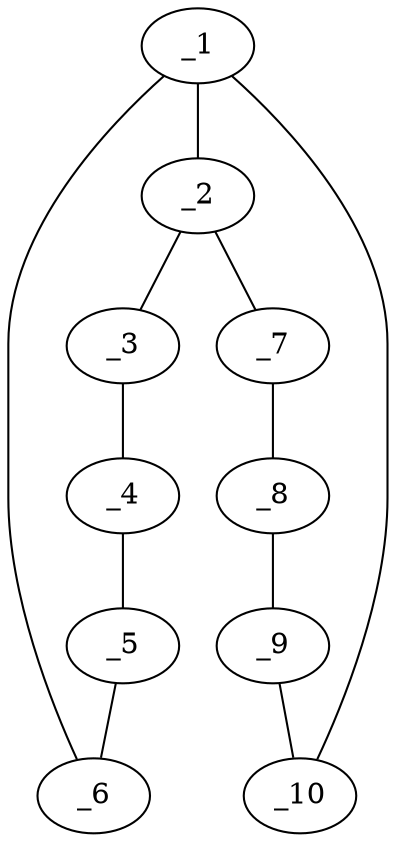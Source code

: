 graph molid604781 {
	_1	 [charge=0,
		chem=1,
		symbol="C  ",
		x="3.7321",
		y="-0.5"];
	_2	 [charge=0,
		chem=1,
		symbol="C  ",
		x="3.7321",
		y="0.5"];
	_1 -- _2	 [valence=2];
	_6	 [charge=0,
		chem=1,
		symbol="C  ",
		x="4.5981",
		y="-1"];
	_1 -- _6	 [valence=1];
	_10	 [charge=0,
		chem=1,
		symbol="C  ",
		x="2.866",
		y="-1"];
	_1 -- _10	 [valence=1];
	_3	 [charge=0,
		chem=1,
		symbol="C  ",
		x="4.5981",
		y=1];
	_2 -- _3	 [valence=1];
	_7	 [charge=0,
		chem=1,
		symbol="C  ",
		x="2.866",
		y=1];
	_2 -- _7	 [valence=1];
	_4	 [charge=0,
		chem=5,
		symbol="S  ",
		x="5.4641",
		y="0.5"];
	_3 -- _4	 [valence=1];
	_5	 [charge=0,
		chem=5,
		symbol="S  ",
		x="5.4641",
		y="-0.5"];
	_4 -- _5	 [valence=1];
	_5 -- _6	 [valence=1];
	_8	 [charge=0,
		chem=5,
		symbol="S  ",
		x=2,
		y="0.5"];
	_7 -- _8	 [valence=1];
	_9	 [charge=0,
		chem=5,
		symbol="S  ",
		x=2,
		y="-0.5"];
	_8 -- _9	 [valence=1];
	_9 -- _10	 [valence=1];
}

